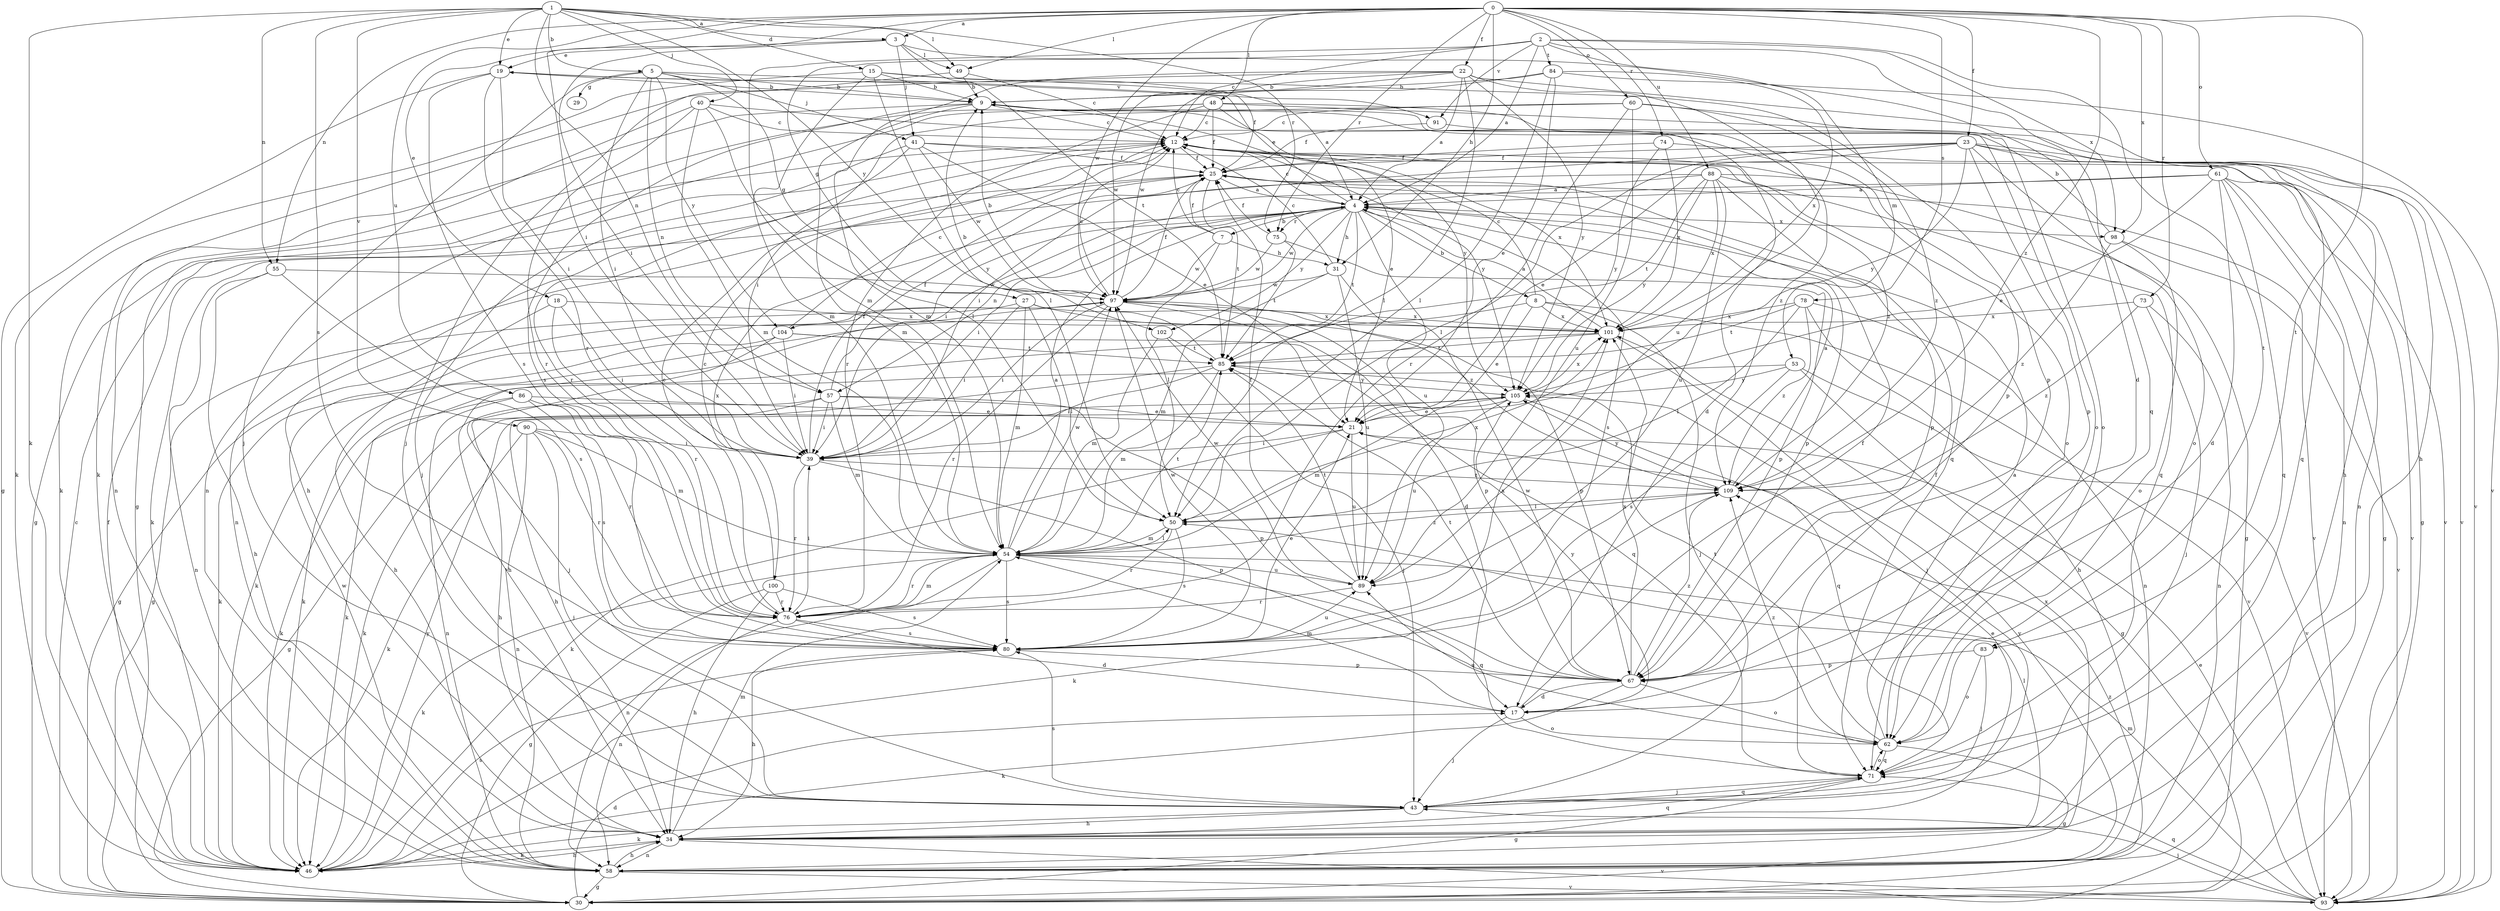 strict digraph  {
0;
1;
2;
3;
4;
5;
7;
8;
9;
12;
15;
17;
18;
19;
21;
22;
23;
25;
27;
29;
30;
31;
34;
39;
40;
41;
43;
46;
48;
49;
50;
53;
54;
55;
57;
58;
60;
61;
62;
67;
71;
73;
74;
75;
76;
78;
80;
83;
84;
85;
86;
88;
89;
90;
91;
93;
97;
98;
100;
101;
102;
104;
105;
109;
0 -> 3  [label=a];
0 -> 18  [label=e];
0 -> 22  [label=f];
0 -> 23  [label=f];
0 -> 31  [label=h];
0 -> 39  [label=i];
0 -> 48  [label=l];
0 -> 49  [label=l];
0 -> 55  [label=n];
0 -> 60  [label=o];
0 -> 61  [label=o];
0 -> 73  [label=r];
0 -> 74  [label=r];
0 -> 75  [label=r];
0 -> 78  [label=s];
0 -> 83  [label=t];
0 -> 86  [label=u];
0 -> 88  [label=u];
0 -> 97  [label=w];
0 -> 98  [label=x];
0 -> 109  [label=z];
1 -> 3  [label=a];
1 -> 5  [label=b];
1 -> 15  [label=d];
1 -> 19  [label=e];
1 -> 40  [label=j];
1 -> 46  [label=k];
1 -> 49  [label=l];
1 -> 55  [label=n];
1 -> 57  [label=n];
1 -> 75  [label=r];
1 -> 80  [label=s];
1 -> 90  [label=v];
1 -> 102  [label=y];
2 -> 4  [label=a];
2 -> 12  [label=c];
2 -> 17  [label=d];
2 -> 27  [label=g];
2 -> 53  [label=m];
2 -> 54  [label=m];
2 -> 83  [label=t];
2 -> 84  [label=t];
2 -> 91  [label=v];
2 -> 98  [label=x];
3 -> 19  [label=e];
3 -> 39  [label=i];
3 -> 41  [label=j];
3 -> 49  [label=l];
3 -> 71  [label=q];
3 -> 85  [label=t];
4 -> 7  [label=b];
4 -> 8  [label=b];
4 -> 12  [label=c];
4 -> 19  [label=e];
4 -> 31  [label=h];
4 -> 39  [label=i];
4 -> 57  [label=n];
4 -> 67  [label=p];
4 -> 75  [label=r];
4 -> 80  [label=s];
4 -> 85  [label=t];
4 -> 89  [label=u];
4 -> 97  [label=w];
4 -> 98  [label=x];
4 -> 100  [label=x];
4 -> 102  [label=y];
4 -> 104  [label=y];
5 -> 9  [label=b];
5 -> 27  [label=g];
5 -> 29  [label=g];
5 -> 39  [label=i];
5 -> 41  [label=j];
5 -> 43  [label=j];
5 -> 57  [label=n];
5 -> 91  [label=v];
5 -> 104  [label=y];
7 -> 12  [label=c];
7 -> 25  [label=f];
7 -> 31  [label=h];
7 -> 50  [label=l];
7 -> 97  [label=w];
8 -> 12  [label=c];
8 -> 21  [label=e];
8 -> 43  [label=j];
8 -> 46  [label=k];
8 -> 93  [label=v];
8 -> 101  [label=x];
9 -> 12  [label=c];
9 -> 17  [label=d];
9 -> 46  [label=k];
9 -> 54  [label=m];
9 -> 80  [label=s];
9 -> 105  [label=y];
9 -> 109  [label=z];
12 -> 25  [label=f];
12 -> 30  [label=g];
12 -> 34  [label=h];
12 -> 62  [label=o];
12 -> 71  [label=q];
12 -> 101  [label=x];
12 -> 105  [label=y];
12 -> 109  [label=z];
15 -> 4  [label=a];
15 -> 9  [label=b];
15 -> 25  [label=f];
15 -> 46  [label=k];
15 -> 50  [label=l];
15 -> 54  [label=m];
17 -> 25  [label=f];
17 -> 43  [label=j];
17 -> 54  [label=m];
17 -> 62  [label=o];
17 -> 105  [label=y];
18 -> 34  [label=h];
18 -> 39  [label=i];
18 -> 76  [label=r];
18 -> 101  [label=x];
19 -> 9  [label=b];
19 -> 30  [label=g];
19 -> 39  [label=i];
19 -> 67  [label=p];
19 -> 76  [label=r];
19 -> 80  [label=s];
21 -> 39  [label=i];
21 -> 46  [label=k];
21 -> 89  [label=u];
22 -> 4  [label=a];
22 -> 9  [label=b];
22 -> 34  [label=h];
22 -> 46  [label=k];
22 -> 50  [label=l];
22 -> 54  [label=m];
22 -> 89  [label=u];
22 -> 97  [label=w];
22 -> 105  [label=y];
23 -> 21  [label=e];
23 -> 25  [label=f];
23 -> 30  [label=g];
23 -> 39  [label=i];
23 -> 50  [label=l];
23 -> 62  [label=o];
23 -> 67  [label=p];
23 -> 71  [label=q];
23 -> 93  [label=v];
23 -> 105  [label=y];
25 -> 4  [label=a];
25 -> 58  [label=n];
25 -> 85  [label=t];
25 -> 93  [label=v];
27 -> 30  [label=g];
27 -> 39  [label=i];
27 -> 50  [label=l];
27 -> 54  [label=m];
27 -> 67  [label=p];
27 -> 101  [label=x];
30 -> 12  [label=c];
30 -> 17  [label=d];
30 -> 109  [label=z];
31 -> 12  [label=c];
31 -> 54  [label=m];
31 -> 89  [label=u];
31 -> 97  [label=w];
31 -> 109  [label=z];
34 -> 21  [label=e];
34 -> 46  [label=k];
34 -> 50  [label=l];
34 -> 54  [label=m];
34 -> 58  [label=n];
34 -> 71  [label=q];
34 -> 93  [label=v];
39 -> 25  [label=f];
39 -> 67  [label=p];
39 -> 76  [label=r];
39 -> 109  [label=z];
40 -> 12  [label=c];
40 -> 50  [label=l];
40 -> 54  [label=m];
40 -> 58  [label=n];
40 -> 67  [label=p];
40 -> 76  [label=r];
41 -> 21  [label=e];
41 -> 25  [label=f];
41 -> 43  [label=j];
41 -> 76  [label=r];
41 -> 93  [label=v];
41 -> 97  [label=w];
43 -> 34  [label=h];
43 -> 46  [label=k];
43 -> 71  [label=q];
43 -> 80  [label=s];
46 -> 25  [label=f];
46 -> 34  [label=h];
46 -> 80  [label=s];
46 -> 105  [label=y];
48 -> 12  [label=c];
48 -> 21  [label=e];
48 -> 25  [label=f];
48 -> 30  [label=g];
48 -> 34  [label=h];
48 -> 58  [label=n];
48 -> 76  [label=r];
48 -> 93  [label=v];
49 -> 9  [label=b];
49 -> 12  [label=c];
49 -> 43  [label=j];
50 -> 54  [label=m];
50 -> 76  [label=r];
50 -> 80  [label=s];
50 -> 101  [label=x];
53 -> 30  [label=g];
53 -> 46  [label=k];
53 -> 80  [label=s];
53 -> 93  [label=v];
53 -> 105  [label=y];
54 -> 4  [label=a];
54 -> 46  [label=k];
54 -> 50  [label=l];
54 -> 58  [label=n];
54 -> 71  [label=q];
54 -> 76  [label=r];
54 -> 80  [label=s];
54 -> 85  [label=t];
54 -> 89  [label=u];
54 -> 97  [label=w];
54 -> 109  [label=z];
55 -> 34  [label=h];
55 -> 58  [label=n];
55 -> 80  [label=s];
55 -> 97  [label=w];
57 -> 21  [label=e];
57 -> 25  [label=f];
57 -> 30  [label=g];
57 -> 34  [label=h];
57 -> 39  [label=i];
57 -> 54  [label=m];
57 -> 67  [label=p];
58 -> 30  [label=g];
58 -> 34  [label=h];
58 -> 93  [label=v];
58 -> 97  [label=w];
58 -> 101  [label=x];
58 -> 105  [label=y];
60 -> 12  [label=c];
60 -> 39  [label=i];
60 -> 62  [label=o];
60 -> 76  [label=r];
60 -> 89  [label=u];
60 -> 109  [label=z];
61 -> 4  [label=a];
61 -> 17  [label=d];
61 -> 21  [label=e];
61 -> 30  [label=g];
61 -> 39  [label=i];
61 -> 58  [label=n];
61 -> 71  [label=q];
61 -> 93  [label=v];
62 -> 4  [label=a];
62 -> 30  [label=g];
62 -> 71  [label=q];
62 -> 85  [label=t];
62 -> 89  [label=u];
62 -> 109  [label=z];
67 -> 17  [label=d];
67 -> 46  [label=k];
67 -> 62  [label=o];
67 -> 85  [label=t];
67 -> 97  [label=w];
67 -> 101  [label=x];
67 -> 109  [label=z];
71 -> 25  [label=f];
71 -> 30  [label=g];
71 -> 43  [label=j];
71 -> 62  [label=o];
73 -> 43  [label=j];
73 -> 58  [label=n];
73 -> 101  [label=x];
73 -> 109  [label=z];
74 -> 25  [label=f];
74 -> 58  [label=n];
74 -> 101  [label=x];
74 -> 105  [label=y];
75 -> 25  [label=f];
75 -> 67  [label=p];
75 -> 85  [label=t];
75 -> 97  [label=w];
76 -> 12  [label=c];
76 -> 17  [label=d];
76 -> 39  [label=i];
76 -> 54  [label=m];
76 -> 58  [label=n];
76 -> 80  [label=s];
78 -> 34  [label=h];
78 -> 50  [label=l];
78 -> 58  [label=n];
78 -> 85  [label=t];
78 -> 101  [label=x];
78 -> 109  [label=z];
80 -> 21  [label=e];
80 -> 34  [label=h];
80 -> 67  [label=p];
80 -> 89  [label=u];
80 -> 97  [label=w];
80 -> 101  [label=x];
83 -> 43  [label=j];
83 -> 62  [label=o];
83 -> 67  [label=p];
84 -> 9  [label=b];
84 -> 21  [label=e];
84 -> 50  [label=l];
84 -> 93  [label=v];
84 -> 97  [label=w];
84 -> 101  [label=x];
85 -> 9  [label=b];
85 -> 34  [label=h];
85 -> 39  [label=i];
85 -> 54  [label=m];
85 -> 105  [label=y];
86 -> 21  [label=e];
86 -> 46  [label=k];
86 -> 58  [label=n];
86 -> 76  [label=r];
86 -> 80  [label=s];
88 -> 4  [label=a];
88 -> 30  [label=g];
88 -> 46  [label=k];
88 -> 67  [label=p];
88 -> 71  [label=q];
88 -> 85  [label=t];
88 -> 89  [label=u];
88 -> 101  [label=x];
88 -> 105  [label=y];
89 -> 25  [label=f];
89 -> 76  [label=r];
89 -> 85  [label=t];
89 -> 97  [label=w];
90 -> 39  [label=i];
90 -> 43  [label=j];
90 -> 46  [label=k];
90 -> 54  [label=m];
90 -> 58  [label=n];
90 -> 76  [label=r];
91 -> 25  [label=f];
91 -> 62  [label=o];
93 -> 21  [label=e];
93 -> 43  [label=j];
93 -> 54  [label=m];
93 -> 71  [label=q];
97 -> 9  [label=b];
97 -> 12  [label=c];
97 -> 17  [label=d];
97 -> 25  [label=f];
97 -> 30  [label=g];
97 -> 34  [label=h];
97 -> 39  [label=i];
97 -> 67  [label=p];
97 -> 76  [label=r];
97 -> 101  [label=x];
98 -> 9  [label=b];
98 -> 62  [label=o];
98 -> 93  [label=v];
98 -> 109  [label=z];
100 -> 12  [label=c];
100 -> 30  [label=g];
100 -> 34  [label=h];
100 -> 76  [label=r];
100 -> 80  [label=s];
101 -> 4  [label=a];
101 -> 43  [label=j];
101 -> 46  [label=k];
101 -> 85  [label=t];
102 -> 43  [label=j];
102 -> 54  [label=m];
102 -> 85  [label=t];
104 -> 12  [label=c];
104 -> 39  [label=i];
104 -> 43  [label=j];
104 -> 46  [label=k];
104 -> 71  [label=q];
104 -> 85  [label=t];
105 -> 21  [label=e];
105 -> 46  [label=k];
105 -> 54  [label=m];
105 -> 71  [label=q];
105 -> 89  [label=u];
105 -> 101  [label=x];
109 -> 4  [label=a];
109 -> 46  [label=k];
109 -> 50  [label=l];
109 -> 105  [label=y];
}
